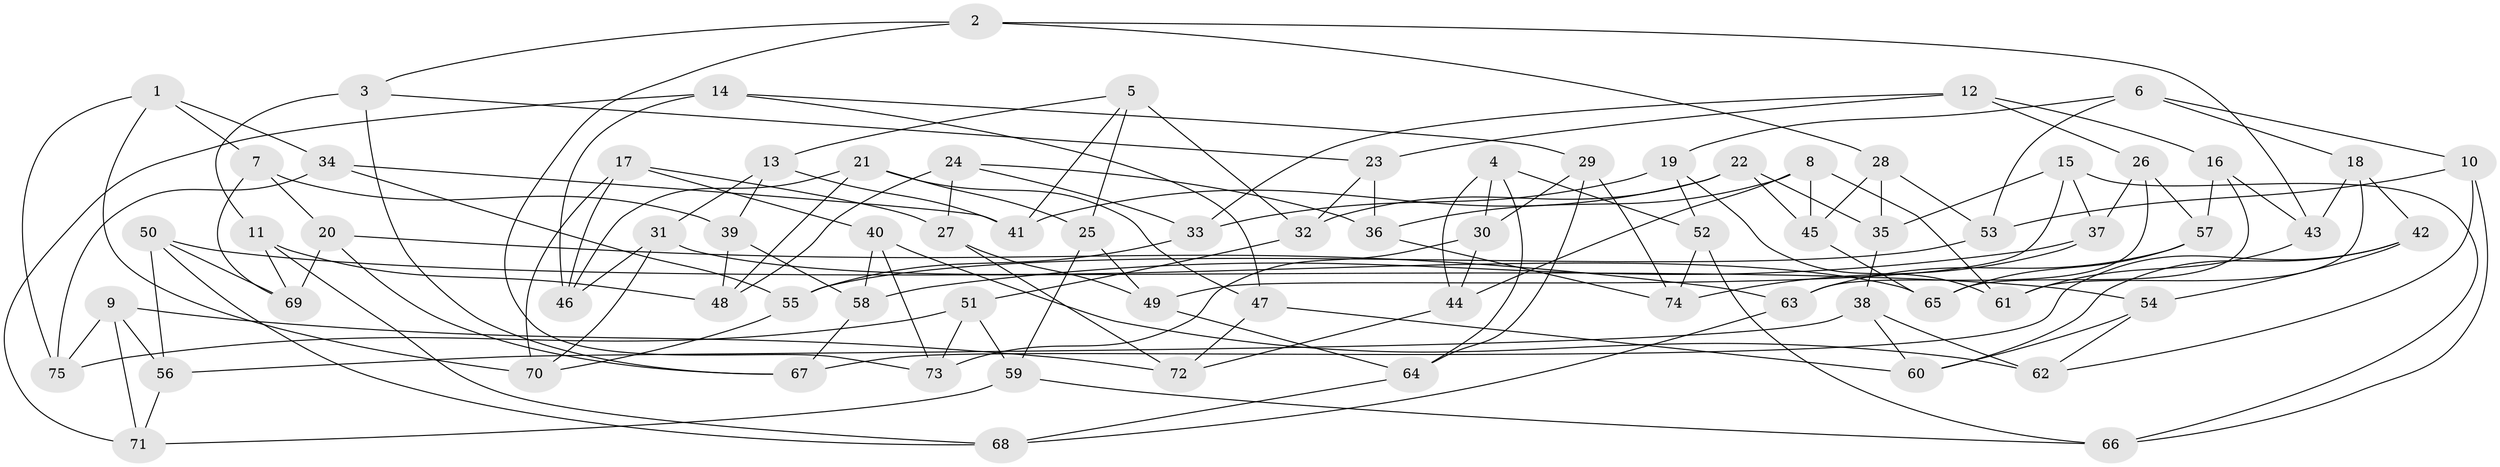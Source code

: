 // Generated by graph-tools (version 1.1) at 2025/50/03/09/25 03:50:49]
// undirected, 75 vertices, 150 edges
graph export_dot {
graph [start="1"]
  node [color=gray90,style=filled];
  1;
  2;
  3;
  4;
  5;
  6;
  7;
  8;
  9;
  10;
  11;
  12;
  13;
  14;
  15;
  16;
  17;
  18;
  19;
  20;
  21;
  22;
  23;
  24;
  25;
  26;
  27;
  28;
  29;
  30;
  31;
  32;
  33;
  34;
  35;
  36;
  37;
  38;
  39;
  40;
  41;
  42;
  43;
  44;
  45;
  46;
  47;
  48;
  49;
  50;
  51;
  52;
  53;
  54;
  55;
  56;
  57;
  58;
  59;
  60;
  61;
  62;
  63;
  64;
  65;
  66;
  67;
  68;
  69;
  70;
  71;
  72;
  73;
  74;
  75;
  1 -- 7;
  1 -- 75;
  1 -- 34;
  1 -- 70;
  2 -- 3;
  2 -- 43;
  2 -- 28;
  2 -- 73;
  3 -- 67;
  3 -- 11;
  3 -- 23;
  4 -- 44;
  4 -- 30;
  4 -- 52;
  4 -- 64;
  5 -- 13;
  5 -- 25;
  5 -- 41;
  5 -- 32;
  6 -- 19;
  6 -- 53;
  6 -- 10;
  6 -- 18;
  7 -- 20;
  7 -- 39;
  7 -- 69;
  8 -- 61;
  8 -- 44;
  8 -- 45;
  8 -- 36;
  9 -- 56;
  9 -- 71;
  9 -- 75;
  9 -- 72;
  10 -- 66;
  10 -- 53;
  10 -- 62;
  11 -- 68;
  11 -- 48;
  11 -- 69;
  12 -- 16;
  12 -- 33;
  12 -- 23;
  12 -- 26;
  13 -- 31;
  13 -- 39;
  13 -- 41;
  14 -- 71;
  14 -- 29;
  14 -- 46;
  14 -- 47;
  15 -- 35;
  15 -- 49;
  15 -- 37;
  15 -- 66;
  16 -- 43;
  16 -- 65;
  16 -- 57;
  17 -- 27;
  17 -- 46;
  17 -- 70;
  17 -- 40;
  18 -- 43;
  18 -- 61;
  18 -- 42;
  19 -- 52;
  19 -- 33;
  19 -- 61;
  20 -- 67;
  20 -- 63;
  20 -- 69;
  21 -- 48;
  21 -- 25;
  21 -- 47;
  21 -- 46;
  22 -- 41;
  22 -- 45;
  22 -- 32;
  22 -- 35;
  23 -- 36;
  23 -- 32;
  24 -- 36;
  24 -- 27;
  24 -- 33;
  24 -- 48;
  25 -- 49;
  25 -- 59;
  26 -- 37;
  26 -- 57;
  26 -- 63;
  27 -- 72;
  27 -- 49;
  28 -- 45;
  28 -- 35;
  28 -- 53;
  29 -- 64;
  29 -- 30;
  29 -- 74;
  30 -- 73;
  30 -- 44;
  31 -- 70;
  31 -- 65;
  31 -- 46;
  32 -- 51;
  33 -- 55;
  34 -- 55;
  34 -- 41;
  34 -- 75;
  35 -- 38;
  36 -- 74;
  37 -- 74;
  37 -- 58;
  38 -- 60;
  38 -- 56;
  38 -- 62;
  39 -- 58;
  39 -- 48;
  40 -- 58;
  40 -- 73;
  40 -- 62;
  42 -- 54;
  42 -- 67;
  42 -- 60;
  43 -- 61;
  44 -- 72;
  45 -- 65;
  47 -- 60;
  47 -- 72;
  49 -- 64;
  50 -- 69;
  50 -- 56;
  50 -- 68;
  50 -- 54;
  51 -- 73;
  51 -- 75;
  51 -- 59;
  52 -- 74;
  52 -- 66;
  53 -- 55;
  54 -- 62;
  54 -- 60;
  55 -- 70;
  56 -- 71;
  57 -- 63;
  57 -- 65;
  58 -- 67;
  59 -- 71;
  59 -- 66;
  63 -- 68;
  64 -- 68;
}
